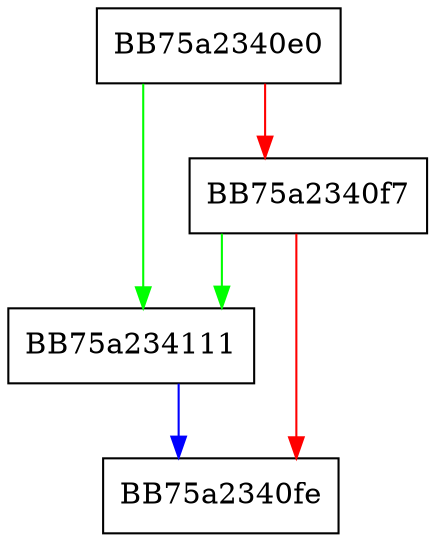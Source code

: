 digraph get_keysize {
  node [shape="box"];
  graph [splines=ortho];
  BB75a2340e0 -> BB75a234111 [color="green"];
  BB75a2340e0 -> BB75a2340f7 [color="red"];
  BB75a2340f7 -> BB75a234111 [color="green"];
  BB75a2340f7 -> BB75a2340fe [color="red"];
  BB75a234111 -> BB75a2340fe [color="blue"];
}